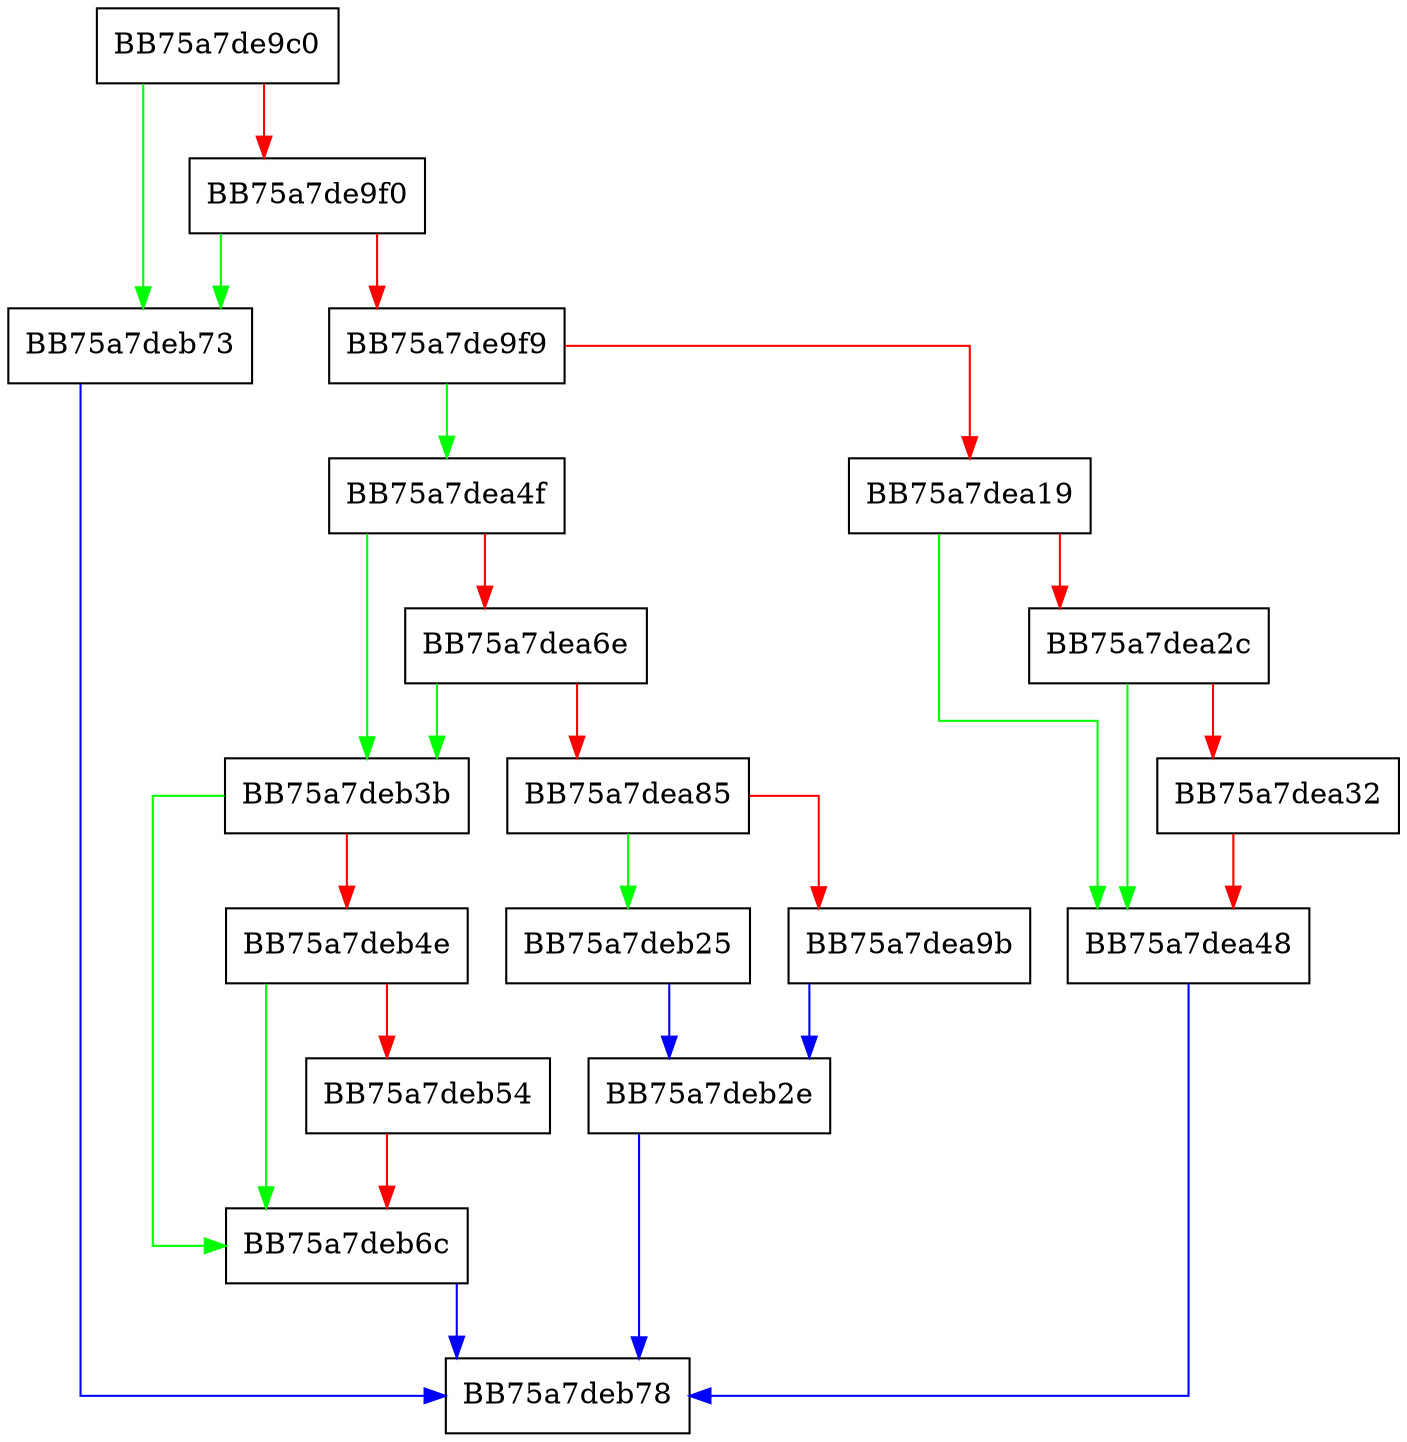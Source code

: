 digraph CreateInstance {
  node [shape="box"];
  graph [splines=ortho];
  BB75a7de9c0 -> BB75a7deb73 [color="green"];
  BB75a7de9c0 -> BB75a7de9f0 [color="red"];
  BB75a7de9f0 -> BB75a7deb73 [color="green"];
  BB75a7de9f0 -> BB75a7de9f9 [color="red"];
  BB75a7de9f9 -> BB75a7dea4f [color="green"];
  BB75a7de9f9 -> BB75a7dea19 [color="red"];
  BB75a7dea19 -> BB75a7dea48 [color="green"];
  BB75a7dea19 -> BB75a7dea2c [color="red"];
  BB75a7dea2c -> BB75a7dea48 [color="green"];
  BB75a7dea2c -> BB75a7dea32 [color="red"];
  BB75a7dea32 -> BB75a7dea48 [color="red"];
  BB75a7dea48 -> BB75a7deb78 [color="blue"];
  BB75a7dea4f -> BB75a7deb3b [color="green"];
  BB75a7dea4f -> BB75a7dea6e [color="red"];
  BB75a7dea6e -> BB75a7deb3b [color="green"];
  BB75a7dea6e -> BB75a7dea85 [color="red"];
  BB75a7dea85 -> BB75a7deb25 [color="green"];
  BB75a7dea85 -> BB75a7dea9b [color="red"];
  BB75a7dea9b -> BB75a7deb2e [color="blue"];
  BB75a7deb25 -> BB75a7deb2e [color="blue"];
  BB75a7deb2e -> BB75a7deb78 [color="blue"];
  BB75a7deb3b -> BB75a7deb6c [color="green"];
  BB75a7deb3b -> BB75a7deb4e [color="red"];
  BB75a7deb4e -> BB75a7deb6c [color="green"];
  BB75a7deb4e -> BB75a7deb54 [color="red"];
  BB75a7deb54 -> BB75a7deb6c [color="red"];
  BB75a7deb6c -> BB75a7deb78 [color="blue"];
  BB75a7deb73 -> BB75a7deb78 [color="blue"];
}